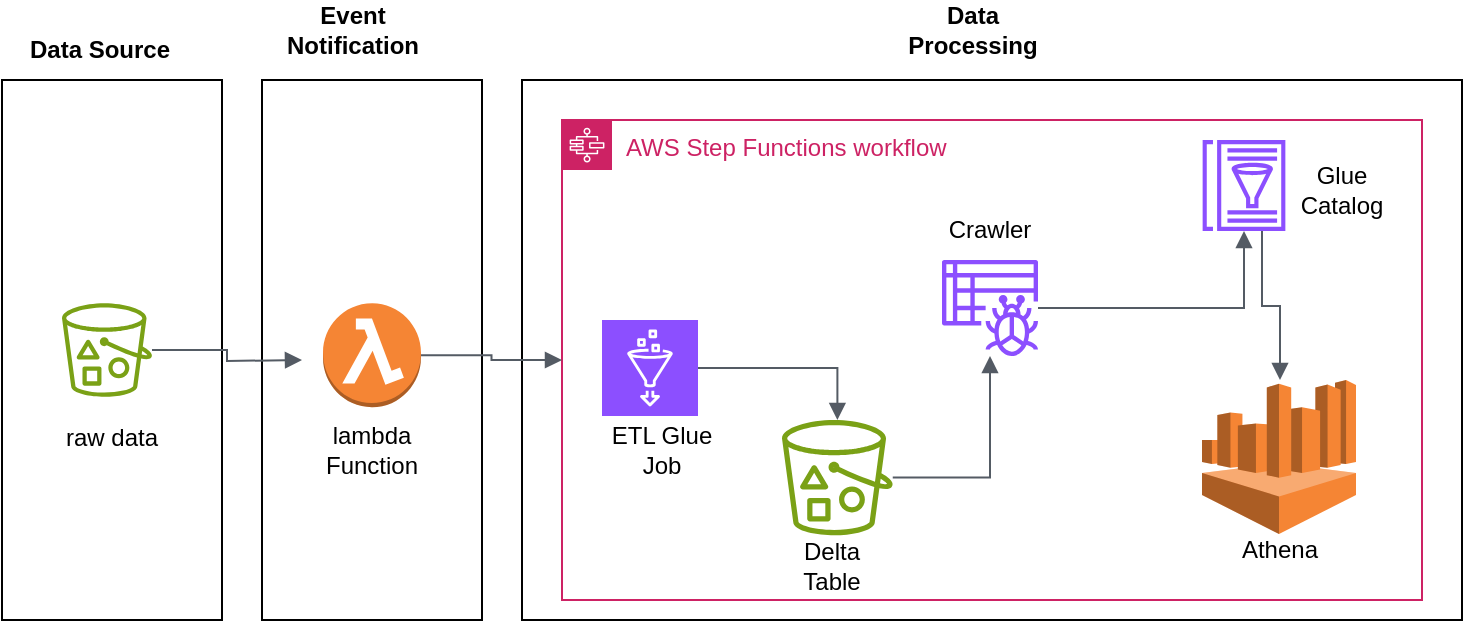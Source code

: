<mxfile version="27.1.6">
  <diagram name="Page-1" id="aAzzA9po3lAYLy4jhr-3">
    <mxGraphModel dx="872" dy="447" grid="1" gridSize="10" guides="1" tooltips="1" connect="1" arrows="1" fold="1" page="1" pageScale="1" pageWidth="850" pageHeight="1100" math="0" shadow="0">
      <root>
        <mxCell id="0" />
        <mxCell id="1" parent="0" />
        <mxCell id="jo6G4mLyNM97ClRF_lXY-1" value="" style="rounded=0;whiteSpace=wrap;html=1;" vertex="1" parent="1">
          <mxGeometry x="70" y="90" width="110" height="270" as="geometry" />
        </mxCell>
        <mxCell id="jo6G4mLyNM97ClRF_lXY-2" value="" style="rounded=0;whiteSpace=wrap;html=1;" vertex="1" parent="1">
          <mxGeometry x="200" y="90" width="110" height="270" as="geometry" />
        </mxCell>
        <mxCell id="jo6G4mLyNM97ClRF_lXY-3" value="" style="rounded=0;whiteSpace=wrap;html=1;" vertex="1" parent="1">
          <mxGeometry x="330" y="90" width="470" height="270" as="geometry" />
        </mxCell>
        <mxCell id="jo6G4mLyNM97ClRF_lXY-4" value="" style="sketch=0;outlineConnect=0;fontColor=#232F3E;gradientColor=none;fillColor=#7AA116;strokeColor=none;dashed=0;verticalLabelPosition=bottom;verticalAlign=top;align=center;html=1;fontSize=12;fontStyle=0;aspect=fixed;pointerEvents=1;shape=mxgraph.aws4.bucket_with_objects;" vertex="1" parent="1">
          <mxGeometry x="100" y="201.6" width="45" height="46.8" as="geometry" />
        </mxCell>
        <mxCell id="jo6G4mLyNM97ClRF_lXY-5" value="" style="outlineConnect=0;dashed=0;verticalLabelPosition=bottom;verticalAlign=top;align=center;html=1;shape=mxgraph.aws3.lambda_function;fillColor=#F58534;gradientColor=none;" vertex="1" parent="1">
          <mxGeometry x="230.5" y="201.6" width="49" height="52" as="geometry" />
        </mxCell>
        <mxCell id="jo6G4mLyNM97ClRF_lXY-6" value="AWS Step Functions workflow" style="points=[[0,0],[0.25,0],[0.5,0],[0.75,0],[1,0],[1,0.25],[1,0.5],[1,0.75],[1,1],[0.75,1],[0.5,1],[0.25,1],[0,1],[0,0.75],[0,0.5],[0,0.25]];outlineConnect=0;gradientColor=none;html=1;whiteSpace=wrap;fontSize=12;fontStyle=0;container=1;pointerEvents=0;collapsible=0;recursiveResize=0;shape=mxgraph.aws4.group;grIcon=mxgraph.aws4.group_aws_step_functions_workflow;strokeColor=#CD2264;fillColor=none;verticalAlign=top;align=left;spacingLeft=30;fontColor=#CD2264;dashed=0;" vertex="1" parent="1">
          <mxGeometry x="350" y="110" width="430" height="240" as="geometry" />
        </mxCell>
        <mxCell id="jo6G4mLyNM97ClRF_lXY-10" value="" style="sketch=0;outlineConnect=0;fontColor=#232F3E;gradientColor=none;fillColor=#F58534;strokeColor=none;dashed=0;verticalLabelPosition=bottom;verticalAlign=top;align=center;html=1;fontSize=12;fontStyle=0;aspect=fixed;pointerEvents=1;shape=mxgraph.aws3.athena;" vertex="1" parent="jo6G4mLyNM97ClRF_lXY-6">
          <mxGeometry x="320" y="130" width="77" height="77" as="geometry" />
        </mxCell>
        <mxCell id="jo6G4mLyNM97ClRF_lXY-11" value="" style="sketch=0;outlineConnect=0;fontColor=#232F3E;gradientColor=none;fillColor=#8C4FFF;strokeColor=none;dashed=0;verticalLabelPosition=bottom;verticalAlign=top;align=center;html=1;fontSize=12;fontStyle=0;aspect=fixed;pointerEvents=1;shape=mxgraph.aws4.glue_crawlers;" vertex="1" parent="jo6G4mLyNM97ClRF_lXY-6">
          <mxGeometry x="190" y="70" width="48" height="48" as="geometry" />
        </mxCell>
        <mxCell id="jo6G4mLyNM97ClRF_lXY-25" value="Crawler" style="text;strokeColor=none;align=center;fillColor=none;html=1;verticalAlign=middle;whiteSpace=wrap;rounded=0;" vertex="1" parent="jo6G4mLyNM97ClRF_lXY-6">
          <mxGeometry x="184" y="40.0" width="60" height="30" as="geometry" />
        </mxCell>
        <mxCell id="jo6G4mLyNM97ClRF_lXY-26" value="Glue Catalog" style="text;strokeColor=none;align=center;fillColor=none;html=1;verticalAlign=middle;whiteSpace=wrap;rounded=0;" vertex="1" parent="jo6G4mLyNM97ClRF_lXY-6">
          <mxGeometry x="360" y="20.0" width="60" height="30" as="geometry" />
        </mxCell>
        <mxCell id="jo6G4mLyNM97ClRF_lXY-27" value="Athena" style="text;strokeColor=none;align=center;fillColor=none;html=1;verticalAlign=middle;whiteSpace=wrap;rounded=0;" vertex="1" parent="jo6G4mLyNM97ClRF_lXY-6">
          <mxGeometry x="328.5" y="200.0" width="60" height="30" as="geometry" />
        </mxCell>
        <mxCell id="jo6G4mLyNM97ClRF_lXY-7" value="" style="sketch=0;points=[[0,0,0],[0.25,0,0],[0.5,0,0],[0.75,0,0],[1,0,0],[0,1,0],[0.25,1,0],[0.5,1,0],[0.75,1,0],[1,1,0],[0,0.25,0],[0,0.5,0],[0,0.75,0],[1,0.25,0],[1,0.5,0],[1,0.75,0]];outlineConnect=0;fontColor=#232F3E;fillColor=#8C4FFF;strokeColor=#ffffff;dashed=0;verticalLabelPosition=bottom;verticalAlign=top;align=center;html=1;fontSize=12;fontStyle=0;aspect=fixed;shape=mxgraph.aws4.resourceIcon;resIcon=mxgraph.aws4.glue;" vertex="1" parent="1">
          <mxGeometry x="370" y="210" width="48" height="48" as="geometry" />
        </mxCell>
        <mxCell id="jo6G4mLyNM97ClRF_lXY-8" value="" style="sketch=0;outlineConnect=0;fontColor=#232F3E;gradientColor=none;fillColor=#7AA116;strokeColor=none;dashed=0;verticalLabelPosition=bottom;verticalAlign=top;align=center;html=1;fontSize=12;fontStyle=0;aspect=fixed;pointerEvents=1;shape=mxgraph.aws4.bucket_with_objects;" vertex="1" parent="1">
          <mxGeometry x="460" y="260" width="55.38" height="57.6" as="geometry" />
        </mxCell>
        <mxCell id="jo6G4mLyNM97ClRF_lXY-9" value="" style="sketch=0;outlineConnect=0;fontColor=#232F3E;gradientColor=none;fillColor=#8C4FFF;strokeColor=none;dashed=0;verticalLabelPosition=bottom;verticalAlign=top;align=center;html=1;fontSize=12;fontStyle=0;aspect=fixed;pointerEvents=1;shape=mxgraph.aws4.glue_data_catalog;" vertex="1" parent="1">
          <mxGeometry x="670" y="120" width="42" height="45.5" as="geometry" />
        </mxCell>
        <mxCell id="jo6G4mLyNM97ClRF_lXY-12" value="" style="edgeStyle=orthogonalEdgeStyle;html=1;endArrow=block;elbow=vertical;startArrow=none;endFill=1;strokeColor=#545B64;rounded=0;exitX=1;exitY=0.5;exitDx=0;exitDy=0;exitPerimeter=0;" edge="1" parent="1" source="jo6G4mLyNM97ClRF_lXY-7" target="jo6G4mLyNM97ClRF_lXY-8">
          <mxGeometry width="100" relative="1" as="geometry">
            <mxPoint x="380" y="240" as="sourcePoint" />
            <mxPoint x="480" y="240" as="targetPoint" />
          </mxGeometry>
        </mxCell>
        <mxCell id="jo6G4mLyNM97ClRF_lXY-13" value="" style="edgeStyle=orthogonalEdgeStyle;html=1;endArrow=block;elbow=vertical;startArrow=none;endFill=1;strokeColor=#545B64;rounded=0;" edge="1" parent="1" source="jo6G4mLyNM97ClRF_lXY-8" target="jo6G4mLyNM97ClRF_lXY-11">
          <mxGeometry width="100" relative="1" as="geometry">
            <mxPoint x="380" y="240" as="sourcePoint" />
            <mxPoint x="480" y="240" as="targetPoint" />
          </mxGeometry>
        </mxCell>
        <mxCell id="jo6G4mLyNM97ClRF_lXY-14" value="" style="edgeStyle=orthogonalEdgeStyle;html=1;endArrow=block;elbow=vertical;startArrow=none;endFill=1;strokeColor=#545B64;rounded=0;" edge="1" parent="1" source="jo6G4mLyNM97ClRF_lXY-11" target="jo6G4mLyNM97ClRF_lXY-9">
          <mxGeometry width="100" relative="1" as="geometry">
            <mxPoint x="380" y="240" as="sourcePoint" />
            <mxPoint x="480" y="240" as="targetPoint" />
          </mxGeometry>
        </mxCell>
        <mxCell id="jo6G4mLyNM97ClRF_lXY-15" value="" style="edgeStyle=orthogonalEdgeStyle;html=1;endArrow=block;elbow=vertical;startArrow=none;endFill=1;strokeColor=#545B64;rounded=0;" edge="1" parent="1" source="jo6G4mLyNM97ClRF_lXY-9" target="jo6G4mLyNM97ClRF_lXY-10">
          <mxGeometry width="100" relative="1" as="geometry">
            <mxPoint x="380" y="240" as="sourcePoint" />
            <mxPoint x="480" y="240" as="targetPoint" />
            <Array as="points">
              <mxPoint x="700" y="203" />
              <mxPoint x="709" y="203" />
            </Array>
          </mxGeometry>
        </mxCell>
        <mxCell id="jo6G4mLyNM97ClRF_lXY-16" value="" style="edgeStyle=orthogonalEdgeStyle;html=1;endArrow=block;elbow=vertical;startArrow=none;endFill=1;strokeColor=#545B64;rounded=0;" edge="1" parent="1" source="jo6G4mLyNM97ClRF_lXY-5" target="jo6G4mLyNM97ClRF_lXY-6">
          <mxGeometry width="100" relative="1" as="geometry">
            <mxPoint x="380" y="240" as="sourcePoint" />
            <mxPoint x="480" y="240" as="targetPoint" />
          </mxGeometry>
        </mxCell>
        <mxCell id="jo6G4mLyNM97ClRF_lXY-17" value="" style="edgeStyle=orthogonalEdgeStyle;html=1;endArrow=block;elbow=vertical;startArrow=none;endFill=1;strokeColor=#545B64;rounded=0;" edge="1" parent="1" source="jo6G4mLyNM97ClRF_lXY-4">
          <mxGeometry width="100" relative="1" as="geometry">
            <mxPoint x="380" y="240" as="sourcePoint" />
            <mxPoint x="220" y="230" as="targetPoint" />
          </mxGeometry>
        </mxCell>
        <mxCell id="jo6G4mLyNM97ClRF_lXY-18" value="&lt;b&gt;Data Source&lt;/b&gt;" style="text;strokeColor=none;align=center;fillColor=none;html=1;verticalAlign=middle;whiteSpace=wrap;rounded=0;" vertex="1" parent="1">
          <mxGeometry x="80" y="60" width="77.5" height="30" as="geometry" />
        </mxCell>
        <mxCell id="jo6G4mLyNM97ClRF_lXY-19" value="&lt;b&gt;Event Notification&lt;/b&gt;" style="text;strokeColor=none;align=center;fillColor=none;html=1;verticalAlign=middle;whiteSpace=wrap;rounded=0;" vertex="1" parent="1">
          <mxGeometry x="200" y="50" width="90.5" height="30" as="geometry" />
        </mxCell>
        <mxCell id="jo6G4mLyNM97ClRF_lXY-20" value="&lt;b&gt;Data Processing&lt;/b&gt;" style="text;strokeColor=none;align=center;fillColor=none;html=1;verticalAlign=middle;whiteSpace=wrap;rounded=0;" vertex="1" parent="1">
          <mxGeometry x="510" y="50" width="90.5" height="30" as="geometry" />
        </mxCell>
        <mxCell id="jo6G4mLyNM97ClRF_lXY-21" value="raw data" style="text;strokeColor=none;align=center;fillColor=none;html=1;verticalAlign=middle;whiteSpace=wrap;rounded=0;" vertex="1" parent="1">
          <mxGeometry x="95" y="253.6" width="60" height="30" as="geometry" />
        </mxCell>
        <mxCell id="jo6G4mLyNM97ClRF_lXY-22" value="lambda Function" style="text;strokeColor=none;align=center;fillColor=none;html=1;verticalAlign=middle;whiteSpace=wrap;rounded=0;" vertex="1" parent="1">
          <mxGeometry x="225" y="260" width="60" height="30" as="geometry" />
        </mxCell>
        <mxCell id="jo6G4mLyNM97ClRF_lXY-23" value="ETL Glue Job" style="text;strokeColor=none;align=center;fillColor=none;html=1;verticalAlign=middle;whiteSpace=wrap;rounded=0;" vertex="1" parent="1">
          <mxGeometry x="370" y="260" width="60" height="30" as="geometry" />
        </mxCell>
        <mxCell id="jo6G4mLyNM97ClRF_lXY-24" value="Delta Table" style="text;strokeColor=none;align=center;fillColor=none;html=1;verticalAlign=middle;whiteSpace=wrap;rounded=0;" vertex="1" parent="1">
          <mxGeometry x="455.38" y="317.6" width="60" height="30" as="geometry" />
        </mxCell>
      </root>
    </mxGraphModel>
  </diagram>
</mxfile>
